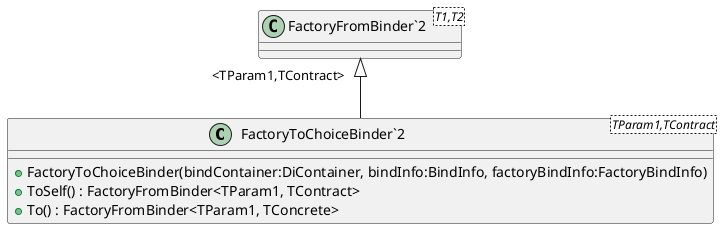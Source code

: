 @startuml
class "FactoryToChoiceBinder`2"<TParam1,TContract> {
    + FactoryToChoiceBinder(bindContainer:DiContainer, bindInfo:BindInfo, factoryBindInfo:FactoryBindInfo)
    + ToSelf() : FactoryFromBinder<TParam1, TContract>
    + To() : FactoryFromBinder<TParam1, TConcrete>
}
class "FactoryFromBinder`2"<T1,T2> {
}
"FactoryFromBinder`2" "<TParam1,TContract>" <|-- "FactoryToChoiceBinder`2"
@enduml
